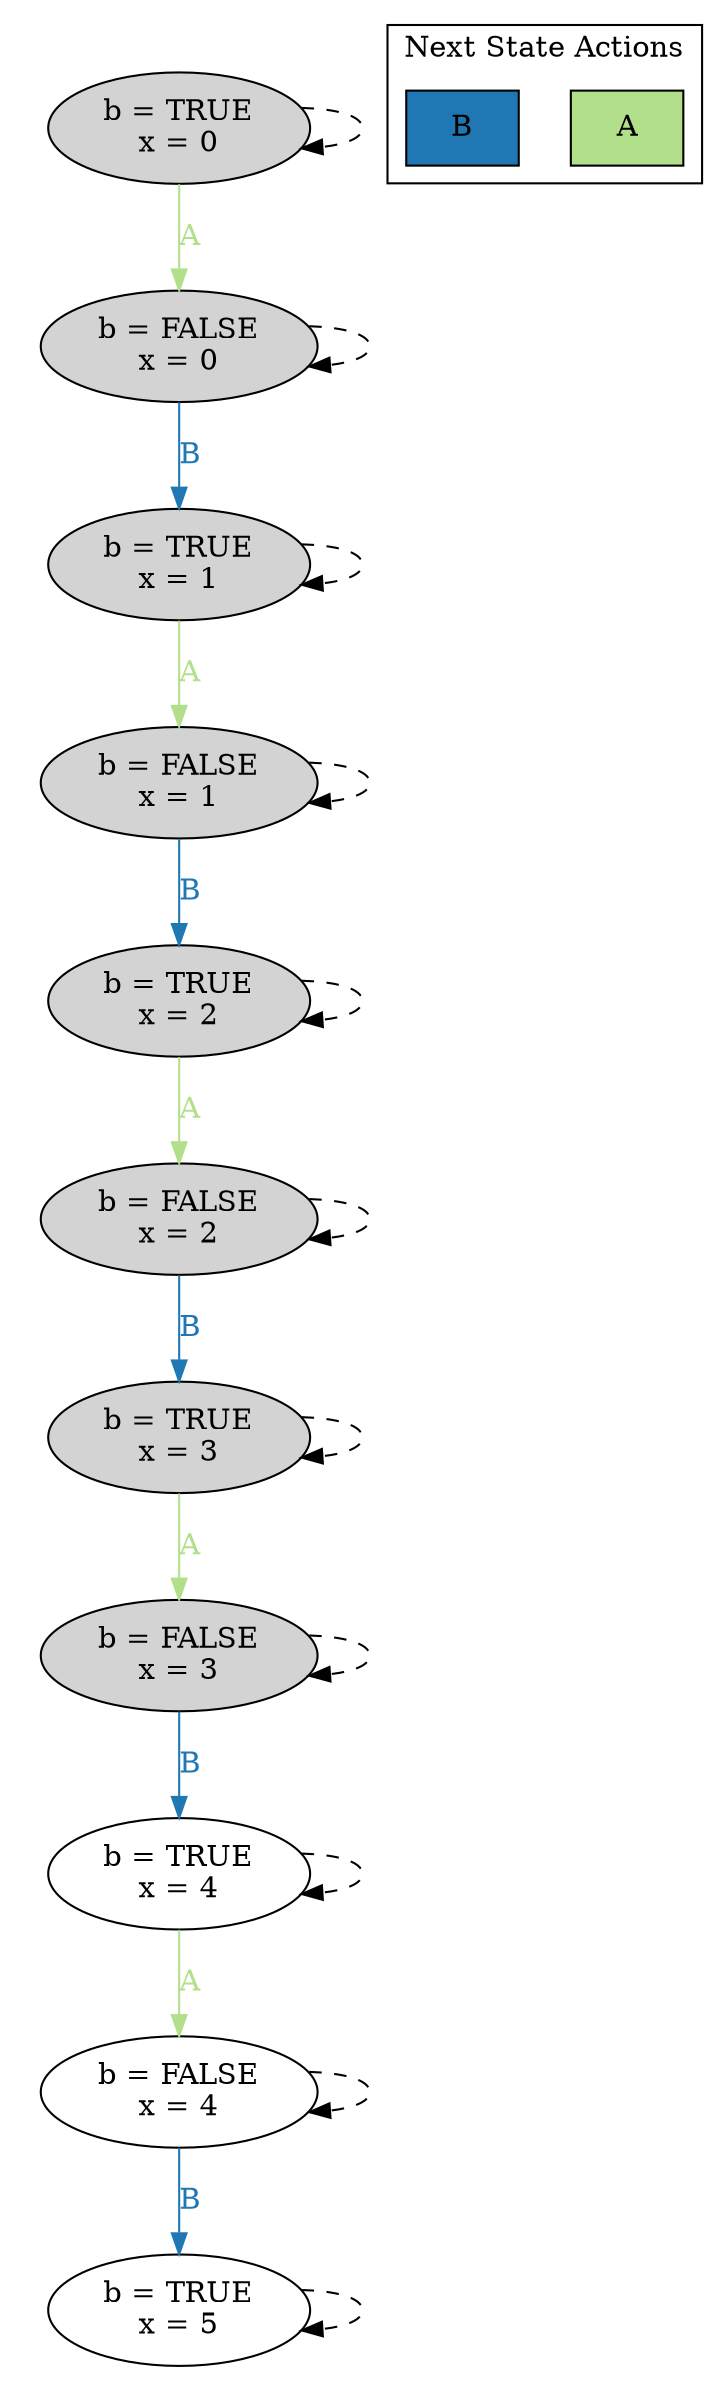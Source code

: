 strict digraph DiskGraph {
edge [colorscheme="paired12"]
nodesep=0.35;
subgraph cluster_graph {
color="white";
609737673425276830 [style = filled] [label=<b = FALSE<br/>x = 0<br/>>]
6816998822487979083 [style = filled] [label=<b = TRUE<br/>x = 0<br/>>]
3365478001808954030 [style = filled] [label=<b = FALSE<br/>x = 1<br/>>]
8671809759910816123 [style = filled] [label=<b = TRUE<br/>x = 1<br/>>]
5040481953810085374 [style = filled] [label=<b = FALSE<br/>x = 2<br/>>]
1377963776297717291 [style = filled] [label=<b = TRUE<br/>x = 2<br/>>]
7147721571019581646 [style = filled] [label=<b = FALSE<br/>x = 3<br/>>]
3881310712274735899 [style = filled] [label=<b = TRUE<br/>x = 3<br/>>]
609737673425276830 -> 8671809759910816123 [label="B" color="2" fontcolor="2"];
609737673425276830 -> 609737673425276830 [style="dashed"];
609737673425276830 [label=<b = FALSE<br/>x = 0<br/>>];
6816998822487979083 -> 609737673425276830 [label="A" color="3" fontcolor="3"];
6816998822487979083 -> 6816998822487979083 [style="dashed"];
6816998822487979083 [label=<b = TRUE<br/>x = 0<br/>>];
3365478001808954030 -> 1377963776297717291 [label="B" color="2" fontcolor="2"];
3365478001808954030 -> 3365478001808954030 [style="dashed"];
3365478001808954030 [label=<b = FALSE<br/>x = 1<br/>>];
8671809759910816123 -> 3365478001808954030 [label="A" color="3" fontcolor="3"];
8671809759910816123 -> 8671809759910816123 [style="dashed"];
8671809759910816123 [label=<b = TRUE<br/>x = 1<br/>>];
5040481953810085374 -> 3881310712274735899 [label="B" color="2" fontcolor="2"];
5040481953810085374 -> 5040481953810085374 [style="dashed"];
5040481953810085374 [label=<b = FALSE<br/>x = 2<br/>>];
1377963776297717291 -> 5040481953810085374 [label="A" color="3" fontcolor="3"];
1377963776297717291 -> 1377963776297717291 [style="dashed"];
1377963776297717291 [label=<b = TRUE<br/>x = 2<br/>>];
7147721571019581646 -> -4210745456684007285 [label="B" color="2" fontcolor="2"];
-4210745456684007285 [label=<b = TRUE<br/>x = 4<br/>>];
7147721571019581646 -> 7147721571019581646 [style="dashed"];
7147721571019581646 [label=<b = FALSE<br/>x = 3<br/>>];
3881310712274735899 -> 7147721571019581646 [label="A" color="3" fontcolor="3"];
3881310712274735899 -> 3881310712274735899 [style="dashed"];
3881310712274735899 [label=<b = TRUE<br/>x = 3<br/>>];
-4210745456684007285 -> -7819220713745958050 [label="A" color="3" fontcolor="3"];
-7819220713745958050 [label=<b = FALSE<br/>x = 4<br/>>];
-4210745456684007285 -> -4210745456684007285 [style="dashed"];
-4210745456684007285 [label=<b = TRUE<br/>x = 4<br/>>];
-7819220713745958050 -> -2066378075513578053 [label="B" color="2" fontcolor="2"];
-2066378075513578053 [label=<b = TRUE<br/>x = 5<br/>>];
-7819220713745958050 -> -7819220713745958050 [style="dashed"];
-7819220713745958050 [label=<b = FALSE<br/>x = 4<br/>>];
-2066378075513578053 -> -2066378075513578053 [style="dashed"];
-2066378075513578053 [label=<b = TRUE<br/>x = 5<br/>>];
}
subgraph cluster_legend {graph[style=bold];label = "Next State Actions" style="solid"
node [ labeljust="l" colorscheme="paired12" style=filled shape=record ]
A [label="A" fillcolor=3]
B [label="B" fillcolor=2]
}}